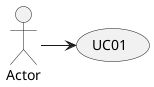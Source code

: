 @startuml UseCaseDiagram
' Definindo atores
actor Actor

' Caso de uso principal
usecase (UC01) as "UC01"

' Relações entre atores e caso de uso
Actor -> (UC01)

' Dependências de outros casos de uso

@enduml